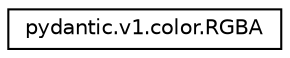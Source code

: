 digraph "Graphical Class Hierarchy"
{
 // LATEX_PDF_SIZE
  edge [fontname="Helvetica",fontsize="10",labelfontname="Helvetica",labelfontsize="10"];
  node [fontname="Helvetica",fontsize="10",shape=record];
  rankdir="LR";
  Node0 [label="pydantic.v1.color.RGBA",height=0.2,width=0.4,color="black", fillcolor="white", style="filled",URL="$classpydantic_1_1v1_1_1color_1_1RGBA.html",tooltip=" "];
}
